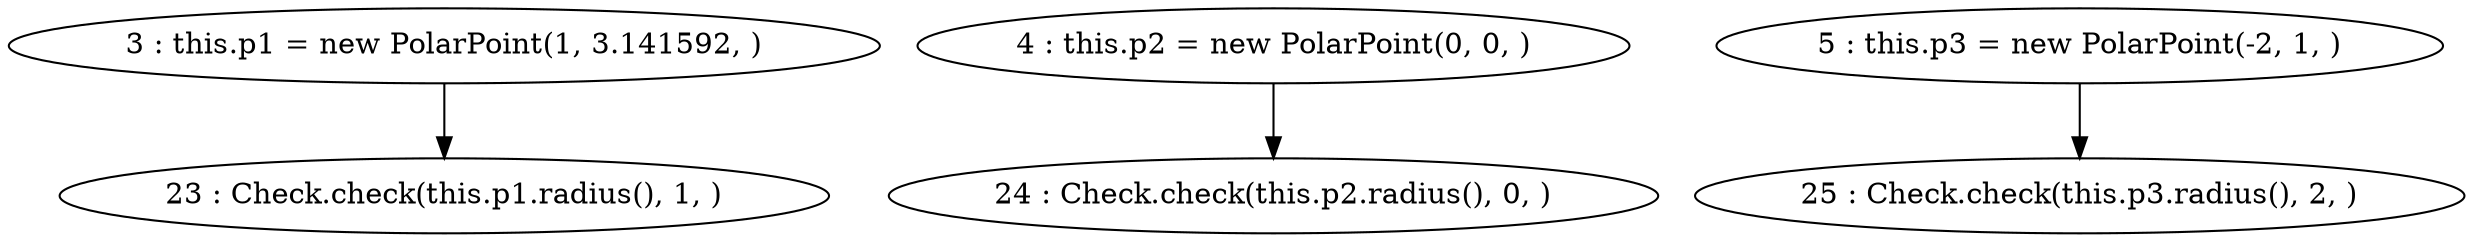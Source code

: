 digraph G {
"3 : this.p1 = new PolarPoint(1, 3.141592, )"
"3 : this.p1 = new PolarPoint(1, 3.141592, )" -> "23 : Check.check(this.p1.radius(), 1, )"
"4 : this.p2 = new PolarPoint(0, 0, )"
"4 : this.p2 = new PolarPoint(0, 0, )" -> "24 : Check.check(this.p2.radius(), 0, )"
"5 : this.p3 = new PolarPoint(-2, 1, )"
"5 : this.p3 = new PolarPoint(-2, 1, )" -> "25 : Check.check(this.p3.radius(), 2, )"
"23 : Check.check(this.p1.radius(), 1, )"
"24 : Check.check(this.p2.radius(), 0, )"
"25 : Check.check(this.p3.radius(), 2, )"
}